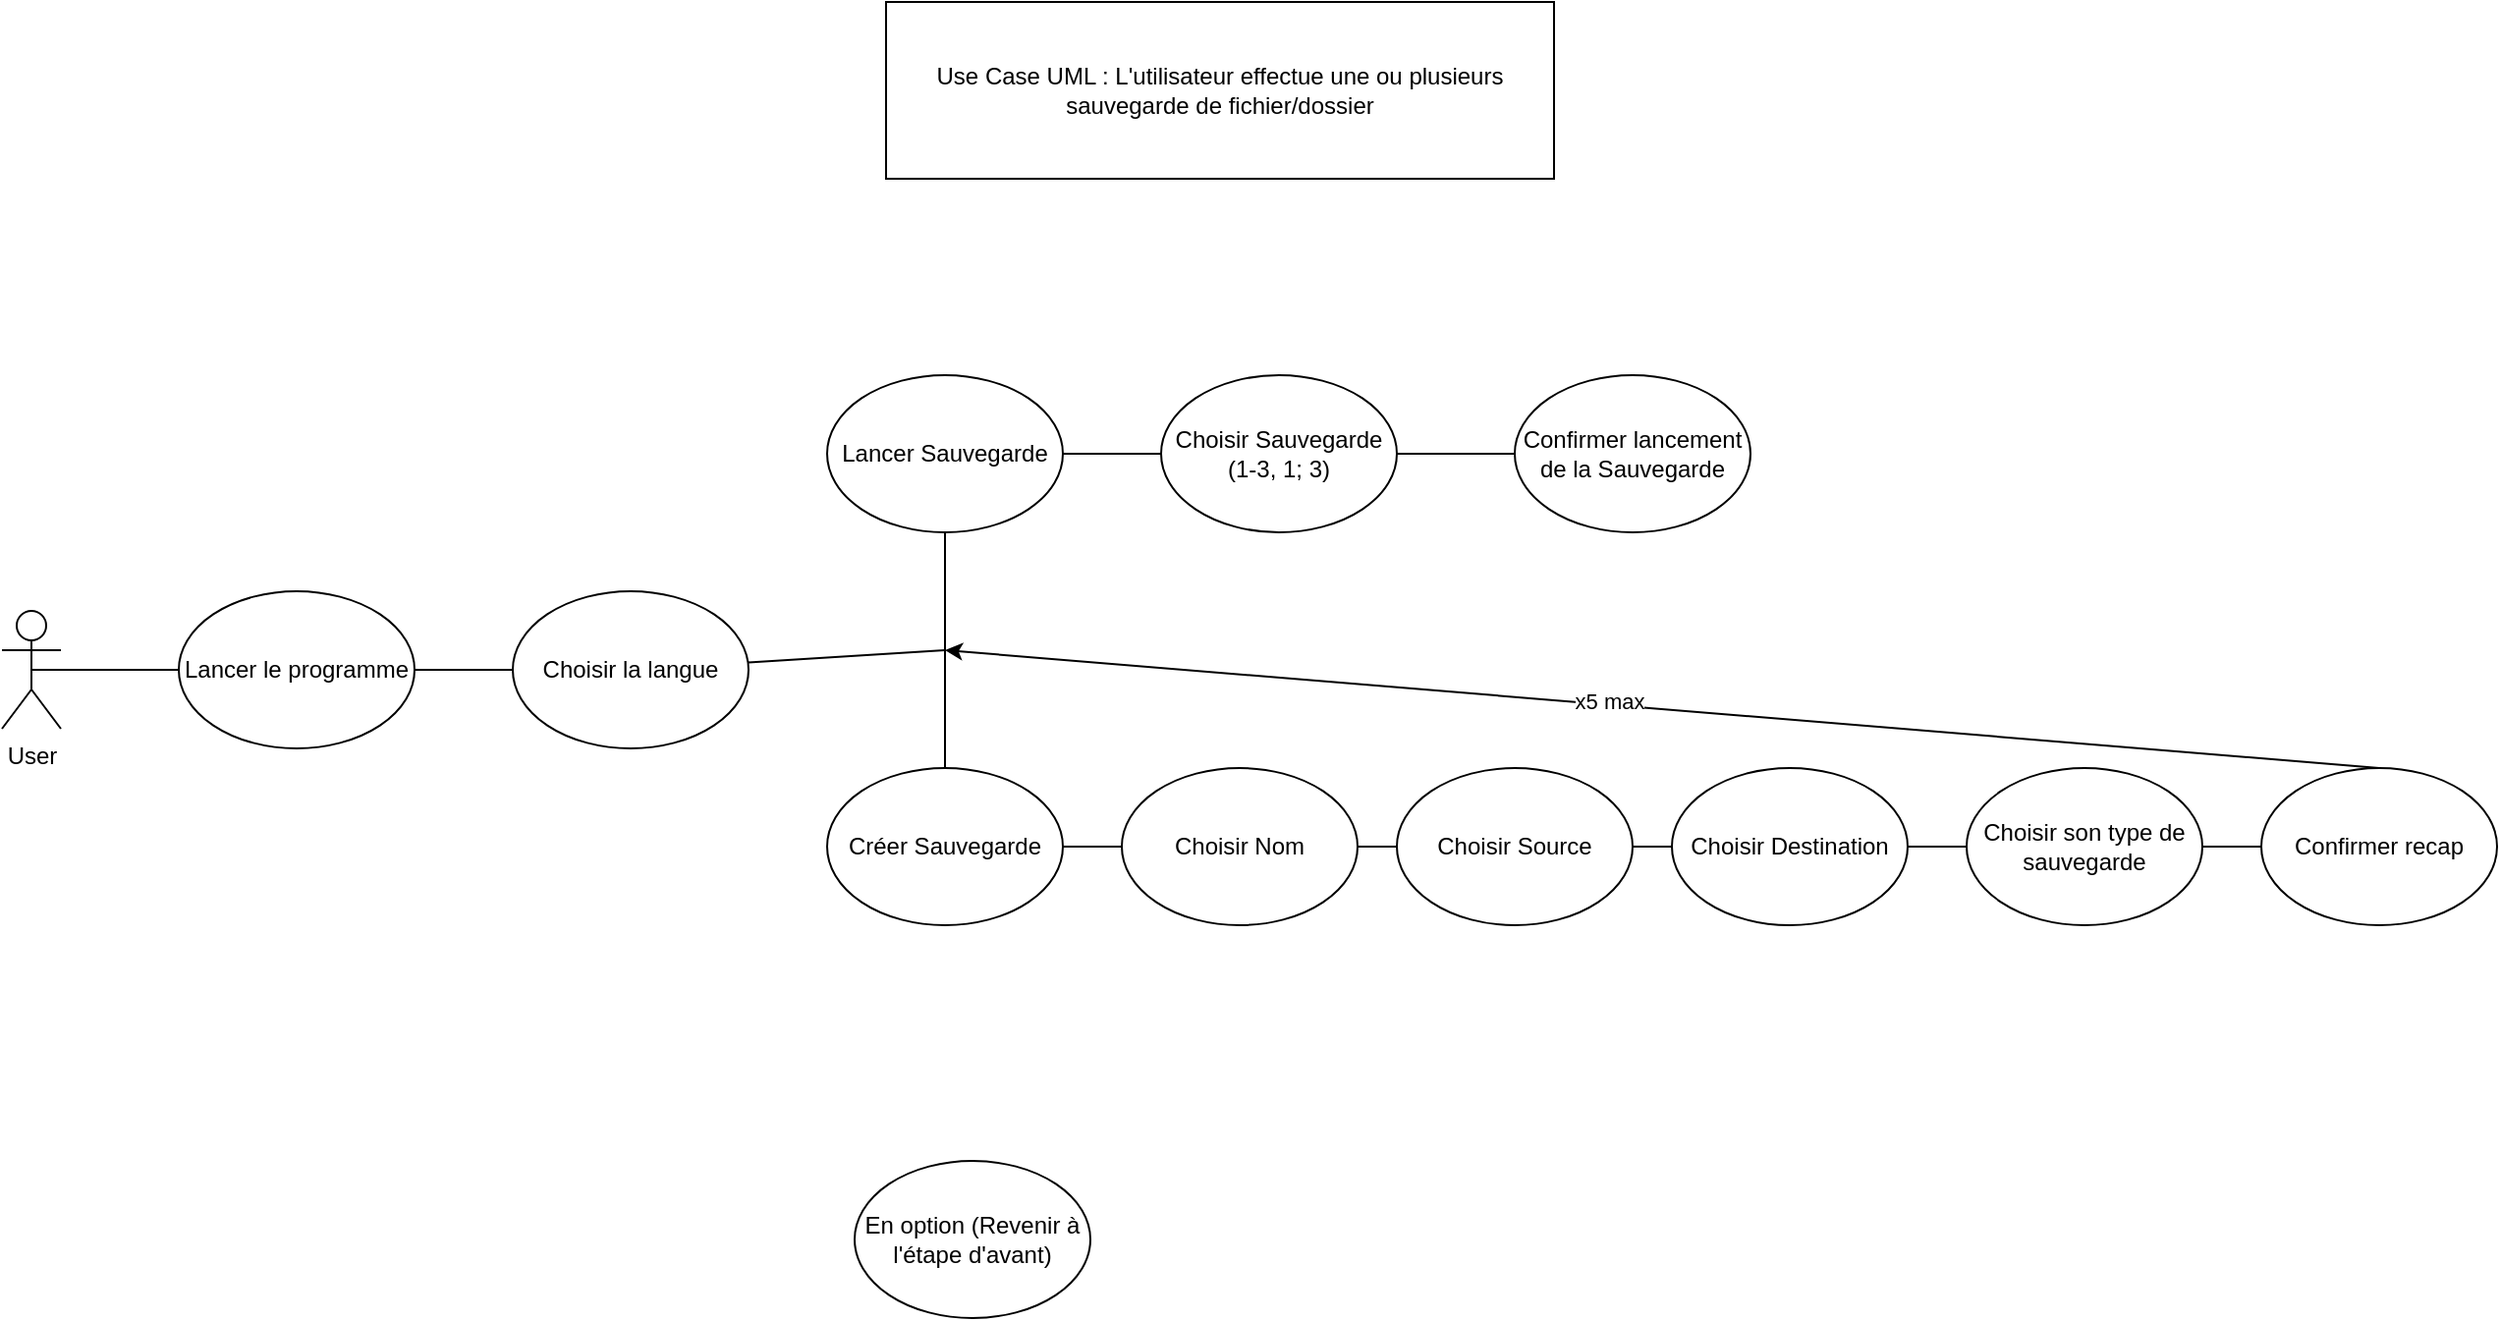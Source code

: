 <mxfile version="23.0.2" type="device">
  <diagram name="Page-1" id="1xhFib9381w1jTfG53vT">
    <mxGraphModel dx="2110" dy="2134" grid="1" gridSize="10" guides="1" tooltips="1" connect="1" arrows="1" fold="1" page="1" pageScale="1" pageWidth="827" pageHeight="1169" math="0" shadow="0">
      <root>
        <mxCell id="0" />
        <mxCell id="1" parent="0" />
        <mxCell id="ZKMgbv5vHVrt_nnK9V5G-1" value="User&lt;br&gt;" style="shape=umlActor;verticalLabelPosition=bottom;verticalAlign=top;html=1;outlineConnect=0;" parent="1" vertex="1">
          <mxGeometry x="-20" y="260" width="30" height="60" as="geometry" />
        </mxCell>
        <mxCell id="ZKMgbv5vHVrt_nnK9V5G-5" value="Choisir la langue" style="ellipse;whiteSpace=wrap;html=1;" parent="1" vertex="1">
          <mxGeometry x="240" y="250" width="120" height="80" as="geometry" />
        </mxCell>
        <mxCell id="ZKMgbv5vHVrt_nnK9V5G-7" value="Choisir son type de sauvegarde" style="ellipse;whiteSpace=wrap;html=1;" parent="1" vertex="1">
          <mxGeometry x="980" y="340" width="120" height="80" as="geometry" />
        </mxCell>
        <mxCell id="ZKMgbv5vHVrt_nnK9V5G-8" value="Choisir Nom" style="ellipse;whiteSpace=wrap;html=1;" parent="1" vertex="1">
          <mxGeometry x="550" y="340" width="120" height="80" as="geometry" />
        </mxCell>
        <mxCell id="ZKMgbv5vHVrt_nnK9V5G-9" value="Choisir Source" style="ellipse;whiteSpace=wrap;html=1;" parent="1" vertex="1">
          <mxGeometry x="690" y="340" width="120" height="80" as="geometry" />
        </mxCell>
        <mxCell id="ZKMgbv5vHVrt_nnK9V5G-10" value="Choisir Destination" style="ellipse;whiteSpace=wrap;html=1;" parent="1" vertex="1">
          <mxGeometry x="830" y="340" width="120" height="80" as="geometry" />
        </mxCell>
        <mxCell id="ZKMgbv5vHVrt_nnK9V5G-18" value="Lancer le programme" style="ellipse;whiteSpace=wrap;html=1;" parent="1" vertex="1">
          <mxGeometry x="70" y="250" width="120" height="80" as="geometry" />
        </mxCell>
        <mxCell id="ZKMgbv5vHVrt_nnK9V5G-19" value="Use Case UML : L&#39;utilisateur effectue une ou plusieurs sauvegarde de fichier/dossier" style="rounded=0;whiteSpace=wrap;html=1;" parent="1" vertex="1">
          <mxGeometry x="430" y="-50" width="340" height="90" as="geometry" />
        </mxCell>
        <mxCell id="ZKMgbv5vHVrt_nnK9V5G-20" value="En option (Revenir à l&#39;étape d&#39;avant)" style="ellipse;whiteSpace=wrap;html=1;" parent="1" vertex="1">
          <mxGeometry x="414" y="540" width="120" height="80" as="geometry" />
        </mxCell>
        <mxCell id="ZKMgbv5vHVrt_nnK9V5G-21" value="Confirmer recap" style="ellipse;whiteSpace=wrap;html=1;" parent="1" vertex="1">
          <mxGeometry x="1130" y="340" width="120" height="80" as="geometry" />
        </mxCell>
        <mxCell id="0mILI8-cG7dPaTwaIoZO-1" value="Créer Sauvegarde" style="ellipse;whiteSpace=wrap;html=1;" vertex="1" parent="1">
          <mxGeometry x="400" y="340" width="120" height="80" as="geometry" />
        </mxCell>
        <mxCell id="0mILI8-cG7dPaTwaIoZO-2" value="Lancer Sauvegarde" style="ellipse;whiteSpace=wrap;html=1;" vertex="1" parent="1">
          <mxGeometry x="400" y="140" width="120" height="80" as="geometry" />
        </mxCell>
        <mxCell id="0mILI8-cG7dPaTwaIoZO-3" value="Choisir Sauvegarde&lt;br&gt;(1-3, 1; 3)" style="ellipse;whiteSpace=wrap;html=1;" vertex="1" parent="1">
          <mxGeometry x="570" y="140" width="120" height="80" as="geometry" />
        </mxCell>
        <mxCell id="0mILI8-cG7dPaTwaIoZO-4" value="Confirmer lancement de la Sauvegarde" style="ellipse;whiteSpace=wrap;html=1;" vertex="1" parent="1">
          <mxGeometry x="750" y="140" width="120" height="80" as="geometry" />
        </mxCell>
        <mxCell id="0mILI8-cG7dPaTwaIoZO-5" value="" style="endArrow=none;html=1;rounded=0;exitX=0.5;exitY=0.5;exitDx=0;exitDy=0;exitPerimeter=0;" edge="1" parent="1" source="ZKMgbv5vHVrt_nnK9V5G-1" target="ZKMgbv5vHVrt_nnK9V5G-18">
          <mxGeometry width="50" height="50" relative="1" as="geometry">
            <mxPoint x="10" y="460" as="sourcePoint" />
            <mxPoint x="60" y="410" as="targetPoint" />
          </mxGeometry>
        </mxCell>
        <mxCell id="0mILI8-cG7dPaTwaIoZO-6" value="" style="endArrow=none;html=1;rounded=0;" edge="1" parent="1" source="ZKMgbv5vHVrt_nnK9V5G-18" target="ZKMgbv5vHVrt_nnK9V5G-5">
          <mxGeometry width="50" height="50" relative="1" as="geometry">
            <mxPoint x="180" y="380" as="sourcePoint" />
            <mxPoint x="80" y="300" as="targetPoint" />
          </mxGeometry>
        </mxCell>
        <mxCell id="0mILI8-cG7dPaTwaIoZO-7" value="" style="endArrow=none;html=1;rounded=0;" edge="1" parent="1" source="ZKMgbv5vHVrt_nnK9V5G-5">
          <mxGeometry width="50" height="50" relative="1" as="geometry">
            <mxPoint x="15" y="310" as="sourcePoint" />
            <mxPoint x="460" y="280" as="targetPoint" />
          </mxGeometry>
        </mxCell>
        <mxCell id="0mILI8-cG7dPaTwaIoZO-8" value="" style="endArrow=none;html=1;rounded=0;" edge="1" parent="1" source="0mILI8-cG7dPaTwaIoZO-2" target="0mILI8-cG7dPaTwaIoZO-3">
          <mxGeometry width="50" height="50" relative="1" as="geometry">
            <mxPoint x="25" y="320" as="sourcePoint" />
            <mxPoint x="100" y="320" as="targetPoint" />
          </mxGeometry>
        </mxCell>
        <mxCell id="0mILI8-cG7dPaTwaIoZO-9" value="" style="endArrow=none;html=1;rounded=0;" edge="1" parent="1" source="0mILI8-cG7dPaTwaIoZO-3" target="0mILI8-cG7dPaTwaIoZO-4">
          <mxGeometry width="50" height="50" relative="1" as="geometry">
            <mxPoint x="35" y="330" as="sourcePoint" />
            <mxPoint x="110" y="330" as="targetPoint" />
          </mxGeometry>
        </mxCell>
        <mxCell id="0mILI8-cG7dPaTwaIoZO-10" value="" style="endArrow=none;html=1;rounded=0;" edge="1" parent="1" source="0mILI8-cG7dPaTwaIoZO-1" target="0mILI8-cG7dPaTwaIoZO-2">
          <mxGeometry width="50" height="50" relative="1" as="geometry">
            <mxPoint x="45" y="340" as="sourcePoint" />
            <mxPoint x="120" y="340" as="targetPoint" />
          </mxGeometry>
        </mxCell>
        <mxCell id="0mILI8-cG7dPaTwaIoZO-11" value="" style="endArrow=none;html=1;rounded=0;" edge="1" parent="1" source="0mILI8-cG7dPaTwaIoZO-1" target="ZKMgbv5vHVrt_nnK9V5G-8">
          <mxGeometry width="50" height="50" relative="1" as="geometry">
            <mxPoint x="55" y="350" as="sourcePoint" />
            <mxPoint x="130" y="350" as="targetPoint" />
          </mxGeometry>
        </mxCell>
        <mxCell id="0mILI8-cG7dPaTwaIoZO-12" value="" style="endArrow=none;html=1;rounded=0;" edge="1" parent="1" source="ZKMgbv5vHVrt_nnK9V5G-8">
          <mxGeometry width="50" height="50" relative="1" as="geometry">
            <mxPoint x="700" y="470" as="sourcePoint" />
            <mxPoint x="690" y="380" as="targetPoint" />
          </mxGeometry>
        </mxCell>
        <mxCell id="0mILI8-cG7dPaTwaIoZO-13" value="" style="endArrow=none;html=1;rounded=0;" edge="1" parent="1" source="ZKMgbv5vHVrt_nnK9V5G-10" target="ZKMgbv5vHVrt_nnK9V5G-7">
          <mxGeometry width="50" height="50" relative="1" as="geometry">
            <mxPoint x="890" y="380" as="sourcePoint" />
            <mxPoint x="150" y="370" as="targetPoint" />
          </mxGeometry>
        </mxCell>
        <mxCell id="0mILI8-cG7dPaTwaIoZO-14" value="" style="endArrow=none;html=1;rounded=0;" edge="1" parent="1" source="ZKMgbv5vHVrt_nnK9V5G-9" target="ZKMgbv5vHVrt_nnK9V5G-10">
          <mxGeometry width="50" height="50" relative="1" as="geometry">
            <mxPoint x="85" y="380" as="sourcePoint" />
            <mxPoint x="160" y="380" as="targetPoint" />
          </mxGeometry>
        </mxCell>
        <mxCell id="0mILI8-cG7dPaTwaIoZO-15" value="" style="endArrow=none;html=1;rounded=0;" edge="1" parent="1" source="ZKMgbv5vHVrt_nnK9V5G-7" target="ZKMgbv5vHVrt_nnK9V5G-21">
          <mxGeometry width="50" height="50" relative="1" as="geometry">
            <mxPoint x="95" y="390" as="sourcePoint" />
            <mxPoint x="170" y="390" as="targetPoint" />
          </mxGeometry>
        </mxCell>
        <mxCell id="0mILI8-cG7dPaTwaIoZO-18" value="" style="endArrow=classic;html=1;rounded=0;exitX=0.5;exitY=0;exitDx=0;exitDy=0;" edge="1" parent="1" source="ZKMgbv5vHVrt_nnK9V5G-21">
          <mxGeometry width="50" height="50" relative="1" as="geometry">
            <mxPoint x="1140" y="300" as="sourcePoint" />
            <mxPoint x="460" y="280" as="targetPoint" />
          </mxGeometry>
        </mxCell>
        <mxCell id="0mILI8-cG7dPaTwaIoZO-19" value="x5 max" style="edgeLabel;html=1;align=center;verticalAlign=middle;resizable=0;points=[];" vertex="1" connectable="0" parent="0mILI8-cG7dPaTwaIoZO-18">
          <mxGeometry x="0.074" y="-2" relative="1" as="geometry">
            <mxPoint as="offset" />
          </mxGeometry>
        </mxCell>
      </root>
    </mxGraphModel>
  </diagram>
</mxfile>
